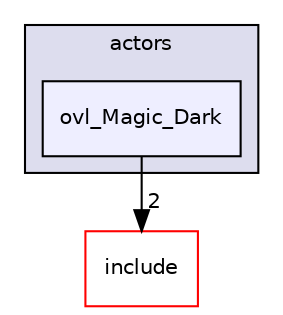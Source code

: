 digraph "src/overlays/actors/ovl_Magic_Dark" {
  compound=true
  node [ fontsize="10", fontname="Helvetica"];
  edge [ labelfontsize="10", labelfontname="Helvetica"];
  subgraph clusterdir_e93473484be31ce7bcb356bd643a22f8 {
    graph [ bgcolor="#ddddee", pencolor="black", label="actors" fontname="Helvetica", fontsize="10", URL="dir_e93473484be31ce7bcb356bd643a22f8.html"]
  dir_664a7b7f53510f44b67554aea88cffa8 [shape=box, label="ovl_Magic_Dark", style="filled", fillcolor="#eeeeff", pencolor="black", URL="dir_664a7b7f53510f44b67554aea88cffa8.html"];
  }
  dir_d44c64559bbebec7f509842c48db8b23 [shape=box label="include" fillcolor="white" style="filled" color="red" URL="dir_d44c64559bbebec7f509842c48db8b23.html"];
  dir_664a7b7f53510f44b67554aea88cffa8->dir_d44c64559bbebec7f509842c48db8b23 [headlabel="2", labeldistance=1.5 headhref="dir_000401_000000.html"];
}
